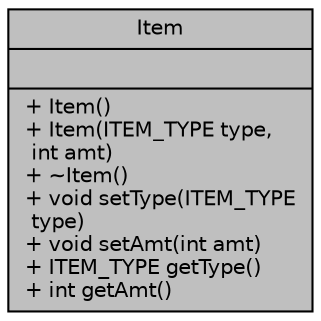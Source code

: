 digraph "Item"
{
 // LATEX_PDF_SIZE
  edge [fontname="Helvetica",fontsize="10",labelfontname="Helvetica",labelfontsize="10"];
  node [fontname="Helvetica",fontsize="10",shape=record];
  Node1 [label="{Item\n||+  Item()\l+  Item(ITEM_TYPE type,\l int amt)\l+  ~Item()\l+ void setType(ITEM_TYPE\l type)\l+ void setAmt(int amt)\l+ ITEM_TYPE getType()\l+ int getAmt()\l}",height=0.2,width=0.4,color="black", fillcolor="grey75", style="filled", fontcolor="black",tooltip="Item System for the Game."];
}
